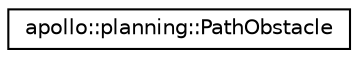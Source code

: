 digraph "Graphical Class Hierarchy"
{
  edge [fontname="Helvetica",fontsize="10",labelfontname="Helvetica",labelfontsize="10"];
  node [fontname="Helvetica",fontsize="10",shape=record];
  rankdir="LR";
  Node1 [label="apollo::planning::PathObstacle",height=0.2,width=0.4,color="black", fillcolor="white", style="filled",URL="$classapollo_1_1planning_1_1PathObstacle.html",tooltip="This is the class that associates an Obstacle with its path properties. An obstacle&#39;s path properties..."];
}
